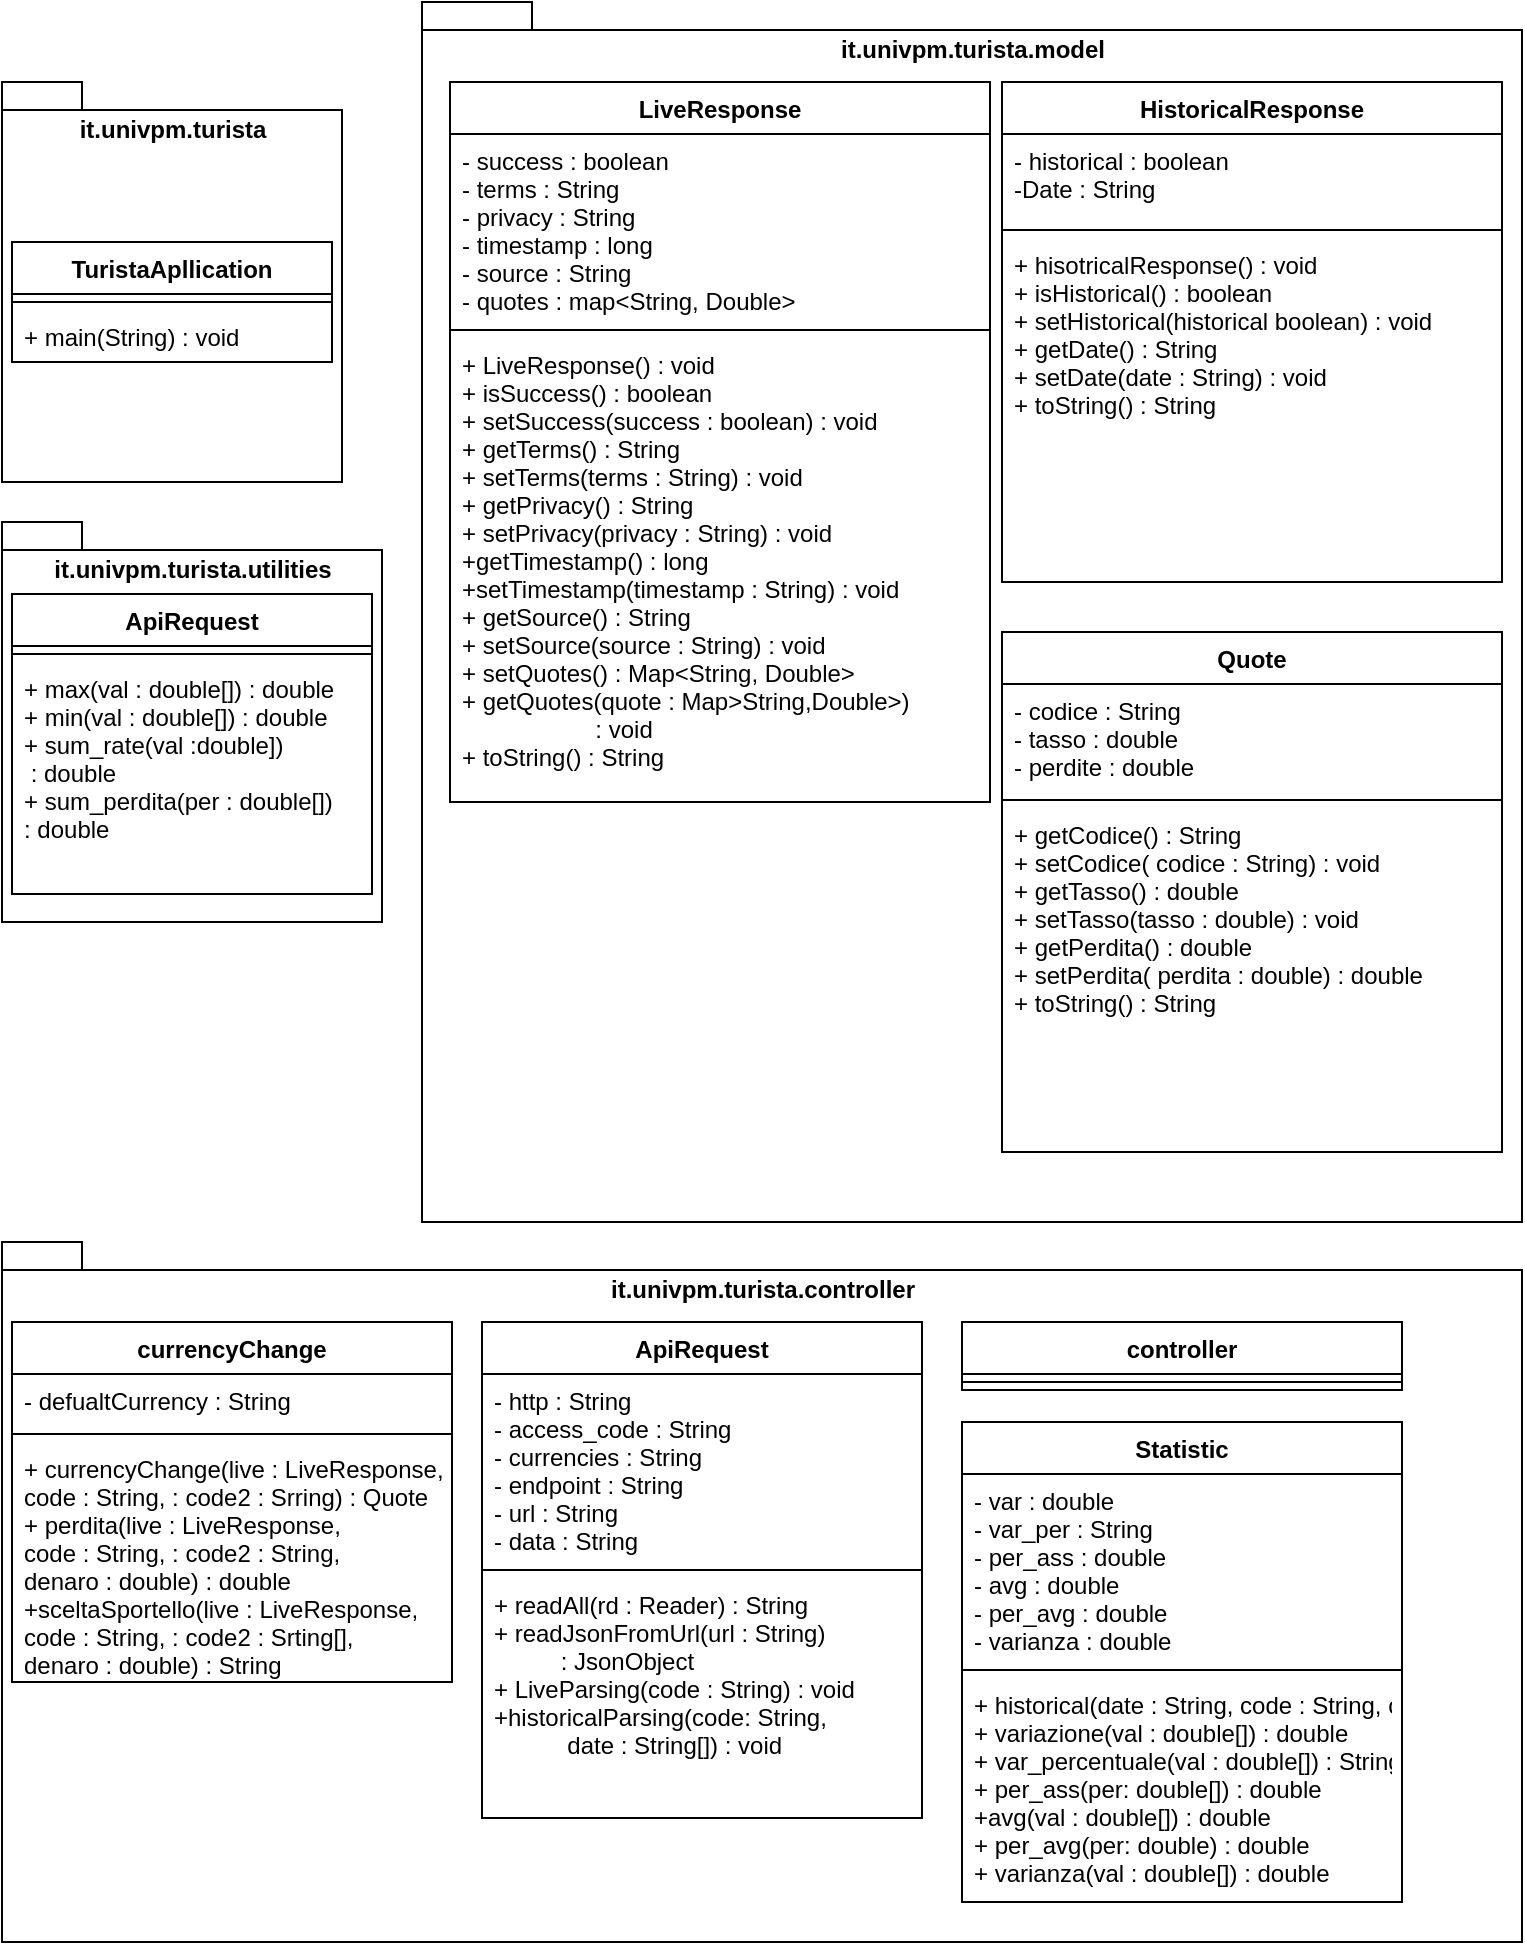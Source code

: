 <mxfile version="13.10.5" type="github"><diagram id="j7HEAx-mqqNtJm6l7V_G" name="Page-1"><mxGraphModel dx="868" dy="450" grid="1" gridSize="10" guides="1" tooltips="1" connect="1" arrows="1" fold="1" page="1" pageScale="1" pageWidth="827" pageHeight="1169" math="0" shadow="0"><root><mxCell id="0"/><mxCell id="1" parent="0"/><mxCell id="hu7-9i_bo06ZPgyrx7Qt-1" value="it.univpm.turista" style="shape=folder;fontStyle=1;spacingTop=10;tabWidth=40;tabHeight=14;tabPosition=left;html=1;verticalAlign=top;" vertex="1" parent="1"><mxGeometry x="30" y="60" width="170" height="200" as="geometry"/></mxCell><mxCell id="hu7-9i_bo06ZPgyrx7Qt-3" value="TuristaApllication" style="swimlane;fontStyle=1;align=center;verticalAlign=top;childLayout=stackLayout;horizontal=1;startSize=26;horizontalStack=0;resizeParent=1;resizeParentMax=0;resizeLast=0;collapsible=1;marginBottom=0;" vertex="1" parent="1"><mxGeometry x="35" y="140" width="160" height="60" as="geometry"/></mxCell><mxCell id="hu7-9i_bo06ZPgyrx7Qt-5" value="" style="line;strokeWidth=1;fillColor=none;align=left;verticalAlign=middle;spacingTop=-1;spacingLeft=3;spacingRight=3;rotatable=0;labelPosition=right;points=[];portConstraint=eastwest;" vertex="1" parent="hu7-9i_bo06ZPgyrx7Qt-3"><mxGeometry y="26" width="160" height="8" as="geometry"/></mxCell><mxCell id="hu7-9i_bo06ZPgyrx7Qt-6" value="+ main(String) : void" style="text;strokeColor=none;fillColor=none;align=left;verticalAlign=top;spacingLeft=4;spacingRight=4;overflow=hidden;rotatable=0;points=[[0,0.5],[1,0.5]];portConstraint=eastwest;" vertex="1" parent="hu7-9i_bo06ZPgyrx7Qt-3"><mxGeometry y="34" width="160" height="26" as="geometry"/></mxCell><mxCell id="hu7-9i_bo06ZPgyrx7Qt-7" value="it.univpm.turista.model" style="shape=folder;fontStyle=1;spacingTop=10;tabWidth=40;tabHeight=14;tabPosition=left;html=1;verticalAlign=top;" vertex="1" parent="1"><mxGeometry x="240" y="20" width="550" height="610" as="geometry"/></mxCell><mxCell id="hu7-9i_bo06ZPgyrx7Qt-8" value="LiveResponse" style="swimlane;fontStyle=1;align=center;verticalAlign=top;childLayout=stackLayout;horizontal=1;startSize=26;horizontalStack=0;resizeParent=1;resizeParentMax=0;resizeLast=0;collapsible=1;marginBottom=0;" vertex="1" parent="1"><mxGeometry x="254" y="60" width="270" height="360" as="geometry"/></mxCell><mxCell id="hu7-9i_bo06ZPgyrx7Qt-9" value="- success : boolean&#10;- terms : String&#10;- privacy : String&#10;- timestamp : long&#10;- source : String&#10;- quotes : map&lt;String, Double&gt;" style="text;strokeColor=none;fillColor=none;align=left;verticalAlign=top;spacingLeft=4;spacingRight=4;overflow=hidden;rotatable=0;points=[[0,0.5],[1,0.5]];portConstraint=eastwest;" vertex="1" parent="hu7-9i_bo06ZPgyrx7Qt-8"><mxGeometry y="26" width="270" height="94" as="geometry"/></mxCell><mxCell id="hu7-9i_bo06ZPgyrx7Qt-10" value="" style="line;strokeWidth=1;fillColor=none;align=left;verticalAlign=middle;spacingTop=-1;spacingLeft=3;spacingRight=3;rotatable=0;labelPosition=right;points=[];portConstraint=eastwest;" vertex="1" parent="hu7-9i_bo06ZPgyrx7Qt-8"><mxGeometry y="120" width="270" height="8" as="geometry"/></mxCell><mxCell id="hu7-9i_bo06ZPgyrx7Qt-11" value="+ LiveResponse() : void&#10;+ isSuccess() : boolean&#10;+ setSuccess(success : boolean) : void&#10;+ getTerms() : String&#10;+ setTerms(terms : String) : void&#10;+ getPrivacy() : String&#10;+ setPrivacy(privacy : String) : void&#10;+getTimestamp() : long&#10;+setTimestamp(timestamp : String) : void &#10;+ getSource() : String&#10;+ setSource(source : String) : void&#10;+ setQuotes() : Map&lt;String, Double&gt;&#10;+ getQuotes(quote : Map&gt;String,Double&gt;)&#10;                    : void&#10;+ toString() : String" style="text;strokeColor=none;fillColor=none;align=left;verticalAlign=top;spacingLeft=4;spacingRight=4;overflow=hidden;rotatable=0;points=[[0,0.5],[1,0.5]];portConstraint=eastwest;" vertex="1" parent="hu7-9i_bo06ZPgyrx7Qt-8"><mxGeometry y="128" width="270" height="232" as="geometry"/></mxCell><mxCell id="hu7-9i_bo06ZPgyrx7Qt-12" value="HistoricalResponse" style="swimlane;fontStyle=1;align=center;verticalAlign=top;childLayout=stackLayout;horizontal=1;startSize=26;horizontalStack=0;resizeParent=1;resizeParentMax=0;resizeLast=0;collapsible=1;marginBottom=0;" vertex="1" parent="1"><mxGeometry x="530" y="60" width="250" height="250" as="geometry"/></mxCell><mxCell id="hu7-9i_bo06ZPgyrx7Qt-13" value="- historical : boolean&#10;-Date : String" style="text;strokeColor=none;fillColor=none;align=left;verticalAlign=top;spacingLeft=4;spacingRight=4;overflow=hidden;rotatable=0;points=[[0,0.5],[1,0.5]];portConstraint=eastwest;" vertex="1" parent="hu7-9i_bo06ZPgyrx7Qt-12"><mxGeometry y="26" width="250" height="44" as="geometry"/></mxCell><mxCell id="hu7-9i_bo06ZPgyrx7Qt-14" value="" style="line;strokeWidth=1;fillColor=none;align=left;verticalAlign=middle;spacingTop=-1;spacingLeft=3;spacingRight=3;rotatable=0;labelPosition=right;points=[];portConstraint=eastwest;" vertex="1" parent="hu7-9i_bo06ZPgyrx7Qt-12"><mxGeometry y="70" width="250" height="8" as="geometry"/></mxCell><mxCell id="hu7-9i_bo06ZPgyrx7Qt-15" value="+ hisotricalResponse() : void&#10;+ isHistorical() : boolean&#10;+ setHistorical(historical boolean) : void&#10;+ getDate() : String&#10;+ setDate(date : String) : void&#10;+ toString() : String" style="text;strokeColor=none;fillColor=none;align=left;verticalAlign=top;spacingLeft=4;spacingRight=4;overflow=hidden;rotatable=0;points=[[0,0.5],[1,0.5]];portConstraint=eastwest;" vertex="1" parent="hu7-9i_bo06ZPgyrx7Qt-12"><mxGeometry y="78" width="250" height="172" as="geometry"/></mxCell><mxCell id="hu7-9i_bo06ZPgyrx7Qt-18" value="Quote" style="swimlane;fontStyle=1;align=center;verticalAlign=top;childLayout=stackLayout;horizontal=1;startSize=26;horizontalStack=0;resizeParent=1;resizeParentMax=0;resizeLast=0;collapsible=1;marginBottom=0;" vertex="1" parent="1"><mxGeometry x="530" y="335" width="250" height="260" as="geometry"/></mxCell><mxCell id="hu7-9i_bo06ZPgyrx7Qt-19" value="- codice : String&#10;- tasso : double&#10;- perdite : double" style="text;strokeColor=none;fillColor=none;align=left;verticalAlign=top;spacingLeft=4;spacingRight=4;overflow=hidden;rotatable=0;points=[[0,0.5],[1,0.5]];portConstraint=eastwest;" vertex="1" parent="hu7-9i_bo06ZPgyrx7Qt-18"><mxGeometry y="26" width="250" height="54" as="geometry"/></mxCell><mxCell id="hu7-9i_bo06ZPgyrx7Qt-20" value="" style="line;strokeWidth=1;fillColor=none;align=left;verticalAlign=middle;spacingTop=-1;spacingLeft=3;spacingRight=3;rotatable=0;labelPosition=right;points=[];portConstraint=eastwest;" vertex="1" parent="hu7-9i_bo06ZPgyrx7Qt-18"><mxGeometry y="80" width="250" height="8" as="geometry"/></mxCell><mxCell id="hu7-9i_bo06ZPgyrx7Qt-21" value="+ getCodice() : String&#10;+ setCodice( codice : String) : void&#10;+ getTasso() : double&#10;+ setTasso(tasso : double) : void&#10;+ getPerdita() : double&#10;+ setPerdita( perdita : double) : double&#10;+ toString() : String" style="text;strokeColor=none;fillColor=none;align=left;verticalAlign=top;spacingLeft=4;spacingRight=4;overflow=hidden;rotatable=0;points=[[0,0.5],[1,0.5]];portConstraint=eastwest;" vertex="1" parent="hu7-9i_bo06ZPgyrx7Qt-18"><mxGeometry y="88" width="250" height="172" as="geometry"/></mxCell><mxCell id="hu7-9i_bo06ZPgyrx7Qt-22" value="it.univpm.turista.controller" style="shape=folder;fontStyle=1;spacingTop=10;tabWidth=40;tabHeight=14;tabPosition=left;html=1;verticalAlign=top;" vertex="1" parent="1"><mxGeometry x="30" y="640" width="760" height="350" as="geometry"/></mxCell><mxCell id="hu7-9i_bo06ZPgyrx7Qt-23" value="currencyChange" style="swimlane;fontStyle=1;align=center;verticalAlign=top;childLayout=stackLayout;horizontal=1;startSize=26;horizontalStack=0;resizeParent=1;resizeParentMax=0;resizeLast=0;collapsible=1;marginBottom=0;" vertex="1" parent="1"><mxGeometry x="35" y="680" width="220" height="180" as="geometry"><mxRectangle x="35" y="680" width="130" height="26" as="alternateBounds"/></mxGeometry></mxCell><mxCell id="hu7-9i_bo06ZPgyrx7Qt-24" value="- defualtCurrency : String" style="text;strokeColor=none;fillColor=none;align=left;verticalAlign=top;spacingLeft=4;spacingRight=4;overflow=hidden;rotatable=0;points=[[0,0.5],[1,0.5]];portConstraint=eastwest;" vertex="1" parent="hu7-9i_bo06ZPgyrx7Qt-23"><mxGeometry y="26" width="220" height="26" as="geometry"/></mxCell><mxCell id="hu7-9i_bo06ZPgyrx7Qt-25" value="" style="line;strokeWidth=1;fillColor=none;align=left;verticalAlign=middle;spacingTop=-1;spacingLeft=3;spacingRight=3;rotatable=0;labelPosition=right;points=[];portConstraint=eastwest;" vertex="1" parent="hu7-9i_bo06ZPgyrx7Qt-23"><mxGeometry y="52" width="220" height="8" as="geometry"/></mxCell><mxCell id="hu7-9i_bo06ZPgyrx7Qt-26" value="+ currencyChange(live : LiveResponse, &#10;code : String, : code2 : Srring) : Quote&#10;+ perdita(live : LiveResponse, &#10;code : String, : code2 : String, &#10;denaro : double) : double&#10;+sceltaSportello(live : LiveResponse, &#10;code : String, : code2 : Srting[],&#10;denaro : double) : String" style="text;strokeColor=none;fillColor=none;align=left;verticalAlign=top;spacingLeft=4;spacingRight=4;overflow=hidden;rotatable=0;points=[[0,0.5],[1,0.5]];portConstraint=eastwest;" vertex="1" parent="hu7-9i_bo06ZPgyrx7Qt-23"><mxGeometry y="60" width="220" height="120" as="geometry"/></mxCell><mxCell id="hu7-9i_bo06ZPgyrx7Qt-31" value="ApiRequest" style="swimlane;fontStyle=1;align=center;verticalAlign=top;childLayout=stackLayout;horizontal=1;startSize=26;horizontalStack=0;resizeParent=1;resizeParentMax=0;resizeLast=0;collapsible=1;marginBottom=0;" vertex="1" parent="1"><mxGeometry x="270" y="680" width="220" height="248" as="geometry"/></mxCell><mxCell id="hu7-9i_bo06ZPgyrx7Qt-32" value="- http : String&#10;- access_code : String&#10;- currencies : String&#10;- endpoint : String&#10;- url : String&#10;- data : String" style="text;strokeColor=none;fillColor=none;align=left;verticalAlign=top;spacingLeft=4;spacingRight=4;overflow=hidden;rotatable=0;points=[[0,0.5],[1,0.5]];portConstraint=eastwest;" vertex="1" parent="hu7-9i_bo06ZPgyrx7Qt-31"><mxGeometry y="26" width="220" height="94" as="geometry"/></mxCell><mxCell id="hu7-9i_bo06ZPgyrx7Qt-33" value="" style="line;strokeWidth=1;fillColor=none;align=left;verticalAlign=middle;spacingTop=-1;spacingLeft=3;spacingRight=3;rotatable=0;labelPosition=right;points=[];portConstraint=eastwest;" vertex="1" parent="hu7-9i_bo06ZPgyrx7Qt-31"><mxGeometry y="120" width="220" height="8" as="geometry"/></mxCell><mxCell id="hu7-9i_bo06ZPgyrx7Qt-34" value="+ readAll(rd : Reader) : String&#10;+ readJsonFromUrl(url : String) &#10;          : JsonObject&#10;+ LiveParsing(code : String) : void&#10;+historicalParsing(code: String, &#10;           date : String[]) : void " style="text;strokeColor=none;fillColor=none;align=left;verticalAlign=top;spacingLeft=4;spacingRight=4;overflow=hidden;rotatable=0;points=[[0,0.5],[1,0.5]];portConstraint=eastwest;" vertex="1" parent="hu7-9i_bo06ZPgyrx7Qt-31"><mxGeometry y="128" width="220" height="120" as="geometry"/></mxCell><mxCell id="hu7-9i_bo06ZPgyrx7Qt-35" value="controller" style="swimlane;fontStyle=1;align=center;verticalAlign=top;childLayout=stackLayout;horizontal=1;startSize=26;horizontalStack=0;resizeParent=1;resizeParentMax=0;resizeLast=0;collapsible=1;marginBottom=0;" vertex="1" parent="1"><mxGeometry x="510" y="680" width="220" height="34" as="geometry"><mxRectangle x="35" y="680" width="130" height="26" as="alternateBounds"/></mxGeometry></mxCell><mxCell id="hu7-9i_bo06ZPgyrx7Qt-37" value="" style="line;strokeWidth=1;fillColor=none;align=left;verticalAlign=middle;spacingTop=-1;spacingLeft=3;spacingRight=3;rotatable=0;labelPosition=right;points=[];portConstraint=eastwest;" vertex="1" parent="hu7-9i_bo06ZPgyrx7Qt-35"><mxGeometry y="26" width="220" height="8" as="geometry"/></mxCell><mxCell id="hu7-9i_bo06ZPgyrx7Qt-39" value="Statistic" style="swimlane;fontStyle=1;align=center;verticalAlign=top;childLayout=stackLayout;horizontal=1;startSize=26;horizontalStack=0;resizeParent=1;resizeParentMax=0;resizeLast=0;collapsible=1;marginBottom=0;" vertex="1" parent="1"><mxGeometry x="510" y="730" width="220" height="240" as="geometry"/></mxCell><mxCell id="hu7-9i_bo06ZPgyrx7Qt-40" value="- var : double&#10;- var_per : String&#10;- per_ass : double&#10;- avg : double&#10;- per_avg : double&#10;- varianza : double&#10;" style="text;strokeColor=none;fillColor=none;align=left;verticalAlign=top;spacingLeft=4;spacingRight=4;overflow=hidden;rotatable=0;points=[[0,0.5],[1,0.5]];portConstraint=eastwest;" vertex="1" parent="hu7-9i_bo06ZPgyrx7Qt-39"><mxGeometry y="26" width="220" height="94" as="geometry"/></mxCell><mxCell id="hu7-9i_bo06ZPgyrx7Qt-41" value="" style="line;strokeWidth=1;fillColor=none;align=left;verticalAlign=middle;spacingTop=-1;spacingLeft=3;spacingRight=3;rotatable=0;labelPosition=right;points=[];portConstraint=eastwest;" vertex="1" parent="hu7-9i_bo06ZPgyrx7Qt-39"><mxGeometry y="120" width="220" height="8" as="geometry"/></mxCell><mxCell id="hu7-9i_bo06ZPgyrx7Qt-42" value="+ historical(date : String, code : String, code2 : String, dnaro :double) : void&#10;+ variazione(val : double[]) : double&#10;+ var_percentuale(val : double[]) : String&#10;+ per_ass(per: double[]) : double&#10;+avg(val : double[]) : double&#10;+ per_avg(per: double) : double&#10;+ varianza(val : double[]) : double" style="text;strokeColor=none;fillColor=none;align=left;verticalAlign=top;spacingLeft=4;spacingRight=4;overflow=hidden;rotatable=0;points=[[0,0.5],[1,0.5]];portConstraint=eastwest;" vertex="1" parent="hu7-9i_bo06ZPgyrx7Qt-39"><mxGeometry y="128" width="220" height="112" as="geometry"/></mxCell><mxCell id="hu7-9i_bo06ZPgyrx7Qt-43" value="it.univpm.turista.utilities" style="shape=folder;fontStyle=1;spacingTop=10;tabWidth=40;tabHeight=14;tabPosition=left;html=1;verticalAlign=top;" vertex="1" parent="1"><mxGeometry x="30" y="280" width="190" height="200" as="geometry"/></mxCell><mxCell id="hu7-9i_bo06ZPgyrx7Qt-44" value="ApiRequest" style="swimlane;fontStyle=1;align=center;verticalAlign=top;childLayout=stackLayout;horizontal=1;startSize=26;horizontalStack=0;resizeParent=1;resizeParentMax=0;resizeLast=0;collapsible=1;marginBottom=0;" vertex="1" parent="1"><mxGeometry x="35" y="316" width="180" height="150" as="geometry"/></mxCell><mxCell id="hu7-9i_bo06ZPgyrx7Qt-46" value="" style="line;strokeWidth=1;fillColor=none;align=left;verticalAlign=middle;spacingTop=-1;spacingLeft=3;spacingRight=3;rotatable=0;labelPosition=right;points=[];portConstraint=eastwest;" vertex="1" parent="hu7-9i_bo06ZPgyrx7Qt-44"><mxGeometry y="26" width="180" height="8" as="geometry"/></mxCell><mxCell id="hu7-9i_bo06ZPgyrx7Qt-47" value="+ max(val : double[]) : double&#10;+ min(val : double[]) : double&#10;+ sum_rate(val :double])&#10; : double&#10;+ sum_perdita(per : double[]) &#10;: double" style="text;strokeColor=none;fillColor=none;align=left;verticalAlign=top;spacingLeft=4;spacingRight=4;overflow=hidden;rotatable=0;points=[[0,0.5],[1,0.5]];portConstraint=eastwest;" vertex="1" parent="hu7-9i_bo06ZPgyrx7Qt-44"><mxGeometry y="34" width="180" height="116" as="geometry"/></mxCell></root></mxGraphModel></diagram></mxfile>